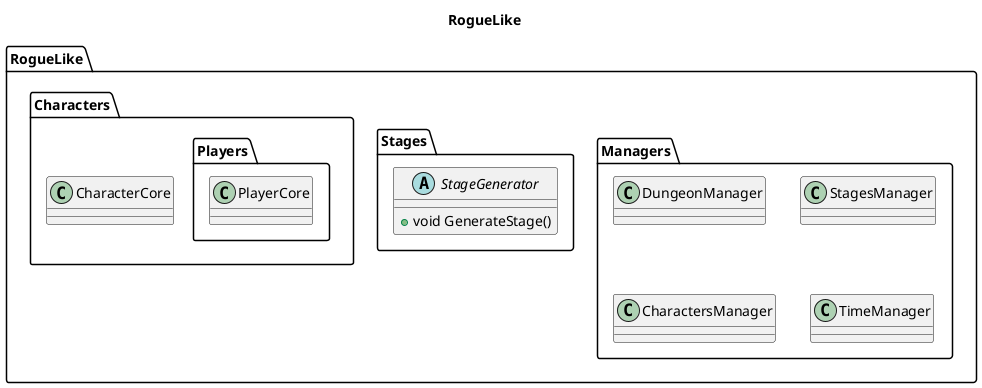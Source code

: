 @startuml
title: "RogueLike"

namespace RogueLike{

	namespace Managers{
		class DungeonManager{
		}
		class StagesManager{
		}
		class CharactersManager{
		}
		class TimeManager{
		}
	}

	namespace Stages{
		abstract StageGenerator{
			+ void GenerateStage()
		}
	}

	namespace Characters{
		class CharacterCore{

		}
		namespace Players{
			class PlayerCore{

			}
		}
	}
}

@enduml
